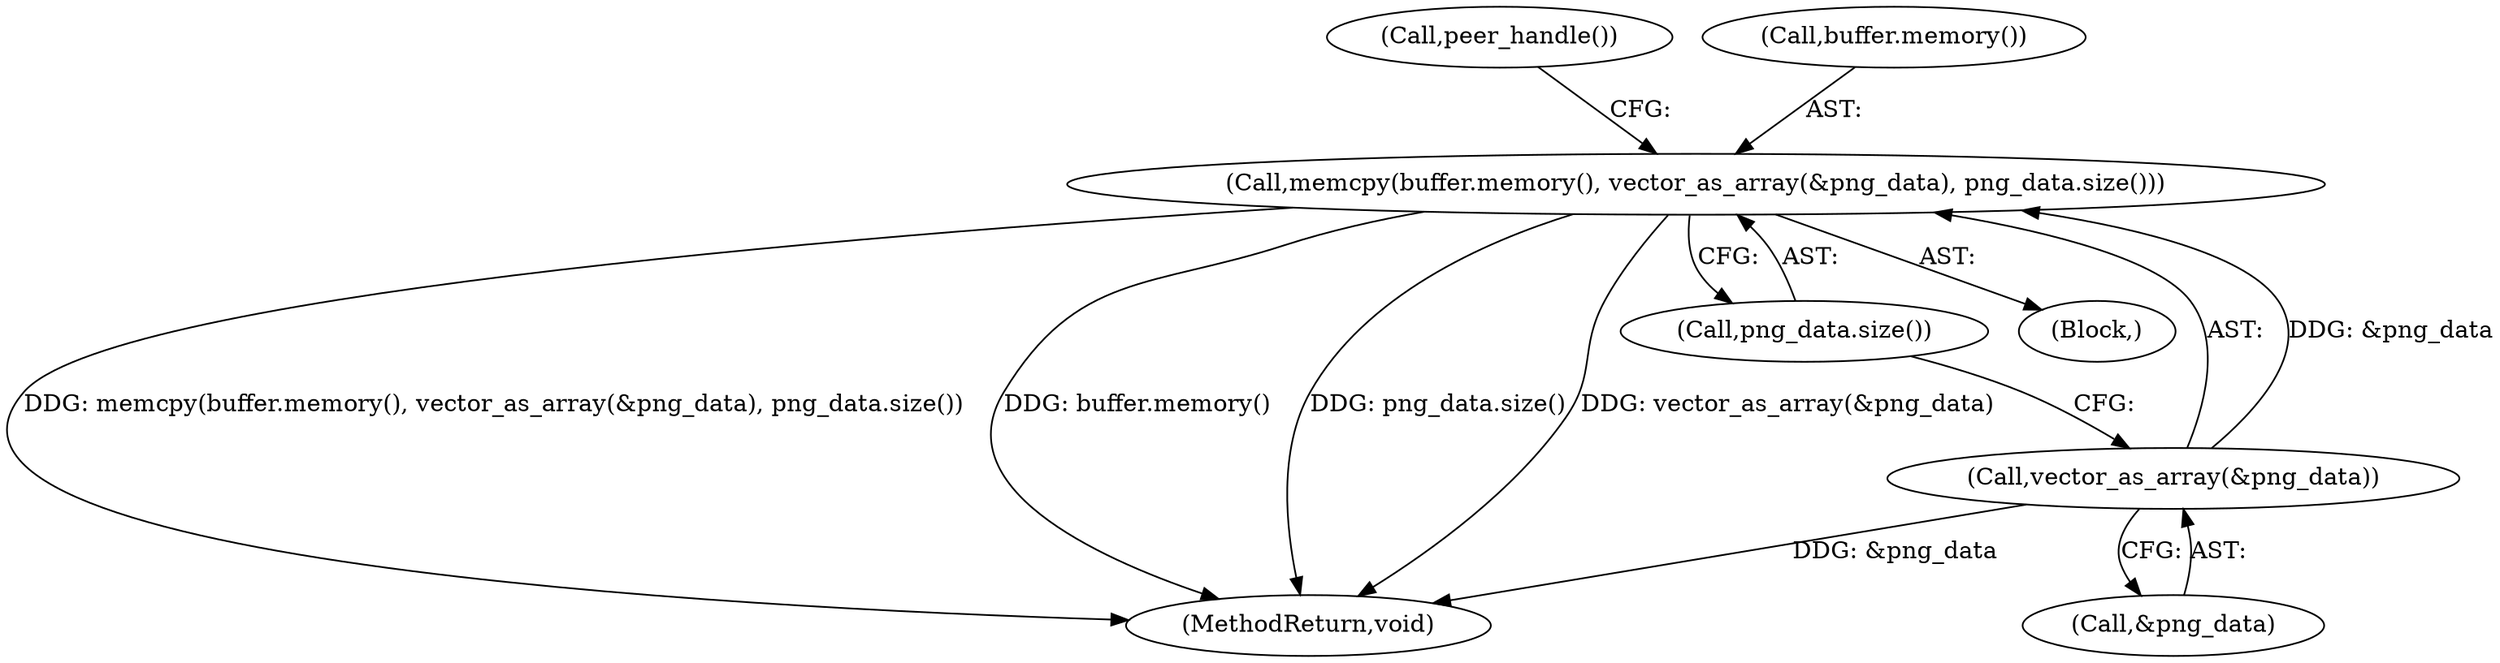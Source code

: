 digraph "0_Chrome_87c724d81f0210494211cd36814c4cb2cf4c4bd1_0@API" {
"1000127" [label="(Call,memcpy(buffer.memory(), vector_as_array(&png_data), png_data.size()))"];
"1000129" [label="(Call,vector_as_array(&png_data))"];
"1000148" [label="(MethodReturn,void)"];
"1000130" [label="(Call,&png_data)"];
"1000135" [label="(Call,peer_handle())"];
"1000132" [label="(Call,png_data.size())"];
"1000128" [label="(Call,buffer.memory())"];
"1000127" [label="(Call,memcpy(buffer.memory(), vector_as_array(&png_data), png_data.size()))"];
"1000129" [label="(Call,vector_as_array(&png_data))"];
"1000126" [label="(Block,)"];
"1000127" -> "1000126"  [label="AST: "];
"1000127" -> "1000132"  [label="CFG: "];
"1000128" -> "1000127"  [label="AST: "];
"1000129" -> "1000127"  [label="AST: "];
"1000132" -> "1000127"  [label="AST: "];
"1000135" -> "1000127"  [label="CFG: "];
"1000127" -> "1000148"  [label="DDG: memcpy(buffer.memory(), vector_as_array(&png_data), png_data.size())"];
"1000127" -> "1000148"  [label="DDG: buffer.memory()"];
"1000127" -> "1000148"  [label="DDG: png_data.size()"];
"1000127" -> "1000148"  [label="DDG: vector_as_array(&png_data)"];
"1000129" -> "1000127"  [label="DDG: &png_data"];
"1000129" -> "1000130"  [label="CFG: "];
"1000130" -> "1000129"  [label="AST: "];
"1000132" -> "1000129"  [label="CFG: "];
"1000129" -> "1000148"  [label="DDG: &png_data"];
}
